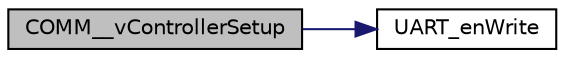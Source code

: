 digraph "COMM__vControllerSetup"
{
  edge [fontname="Helvetica",fontsize="10",labelfontname="Helvetica",labelfontsize="10"];
  node [fontname="Helvetica",fontsize="10",shape=record];
  rankdir="LR";
  Node1 [label="COMM__vControllerSetup",height=0.2,width=0.4,color="black", fillcolor="grey75", style="filled", fontcolor="black"];
  Node1 -> Node2 [color="midnightblue",fontsize="10",style="solid",fontname="Helvetica"];
  Node2 [label="UART_enWrite",height=0.2,width=0.4,color="black", fillcolor="white", style="filled",URL="$uart_8c.html#a5529658e043720fd8c51479d193803d7"];
}

